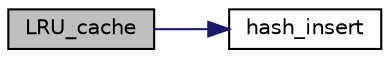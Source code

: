 digraph "LRU_cache"
{
  edge [fontname="Helvetica",fontsize="10",labelfontname="Helvetica",labelfontsize="10"];
  node [fontname="Helvetica",fontsize="10",shape=record];
  rankdir="LR";
  Node1 [label="LRU_cache",height=0.2,width=0.4,color="black", fillcolor="grey75", style="filled", fontcolor="black"];
  Node1 -> Node2 [color="midnightblue",fontsize="10",style="solid",fontname="Helvetica"];
  Node2 [label="hash_insert",height=0.2,width=0.4,color="black", fillcolor="white", style="filled",URL="$lru_8c.html#a9db056188028c8ff40a396e239f5f261"];
}
